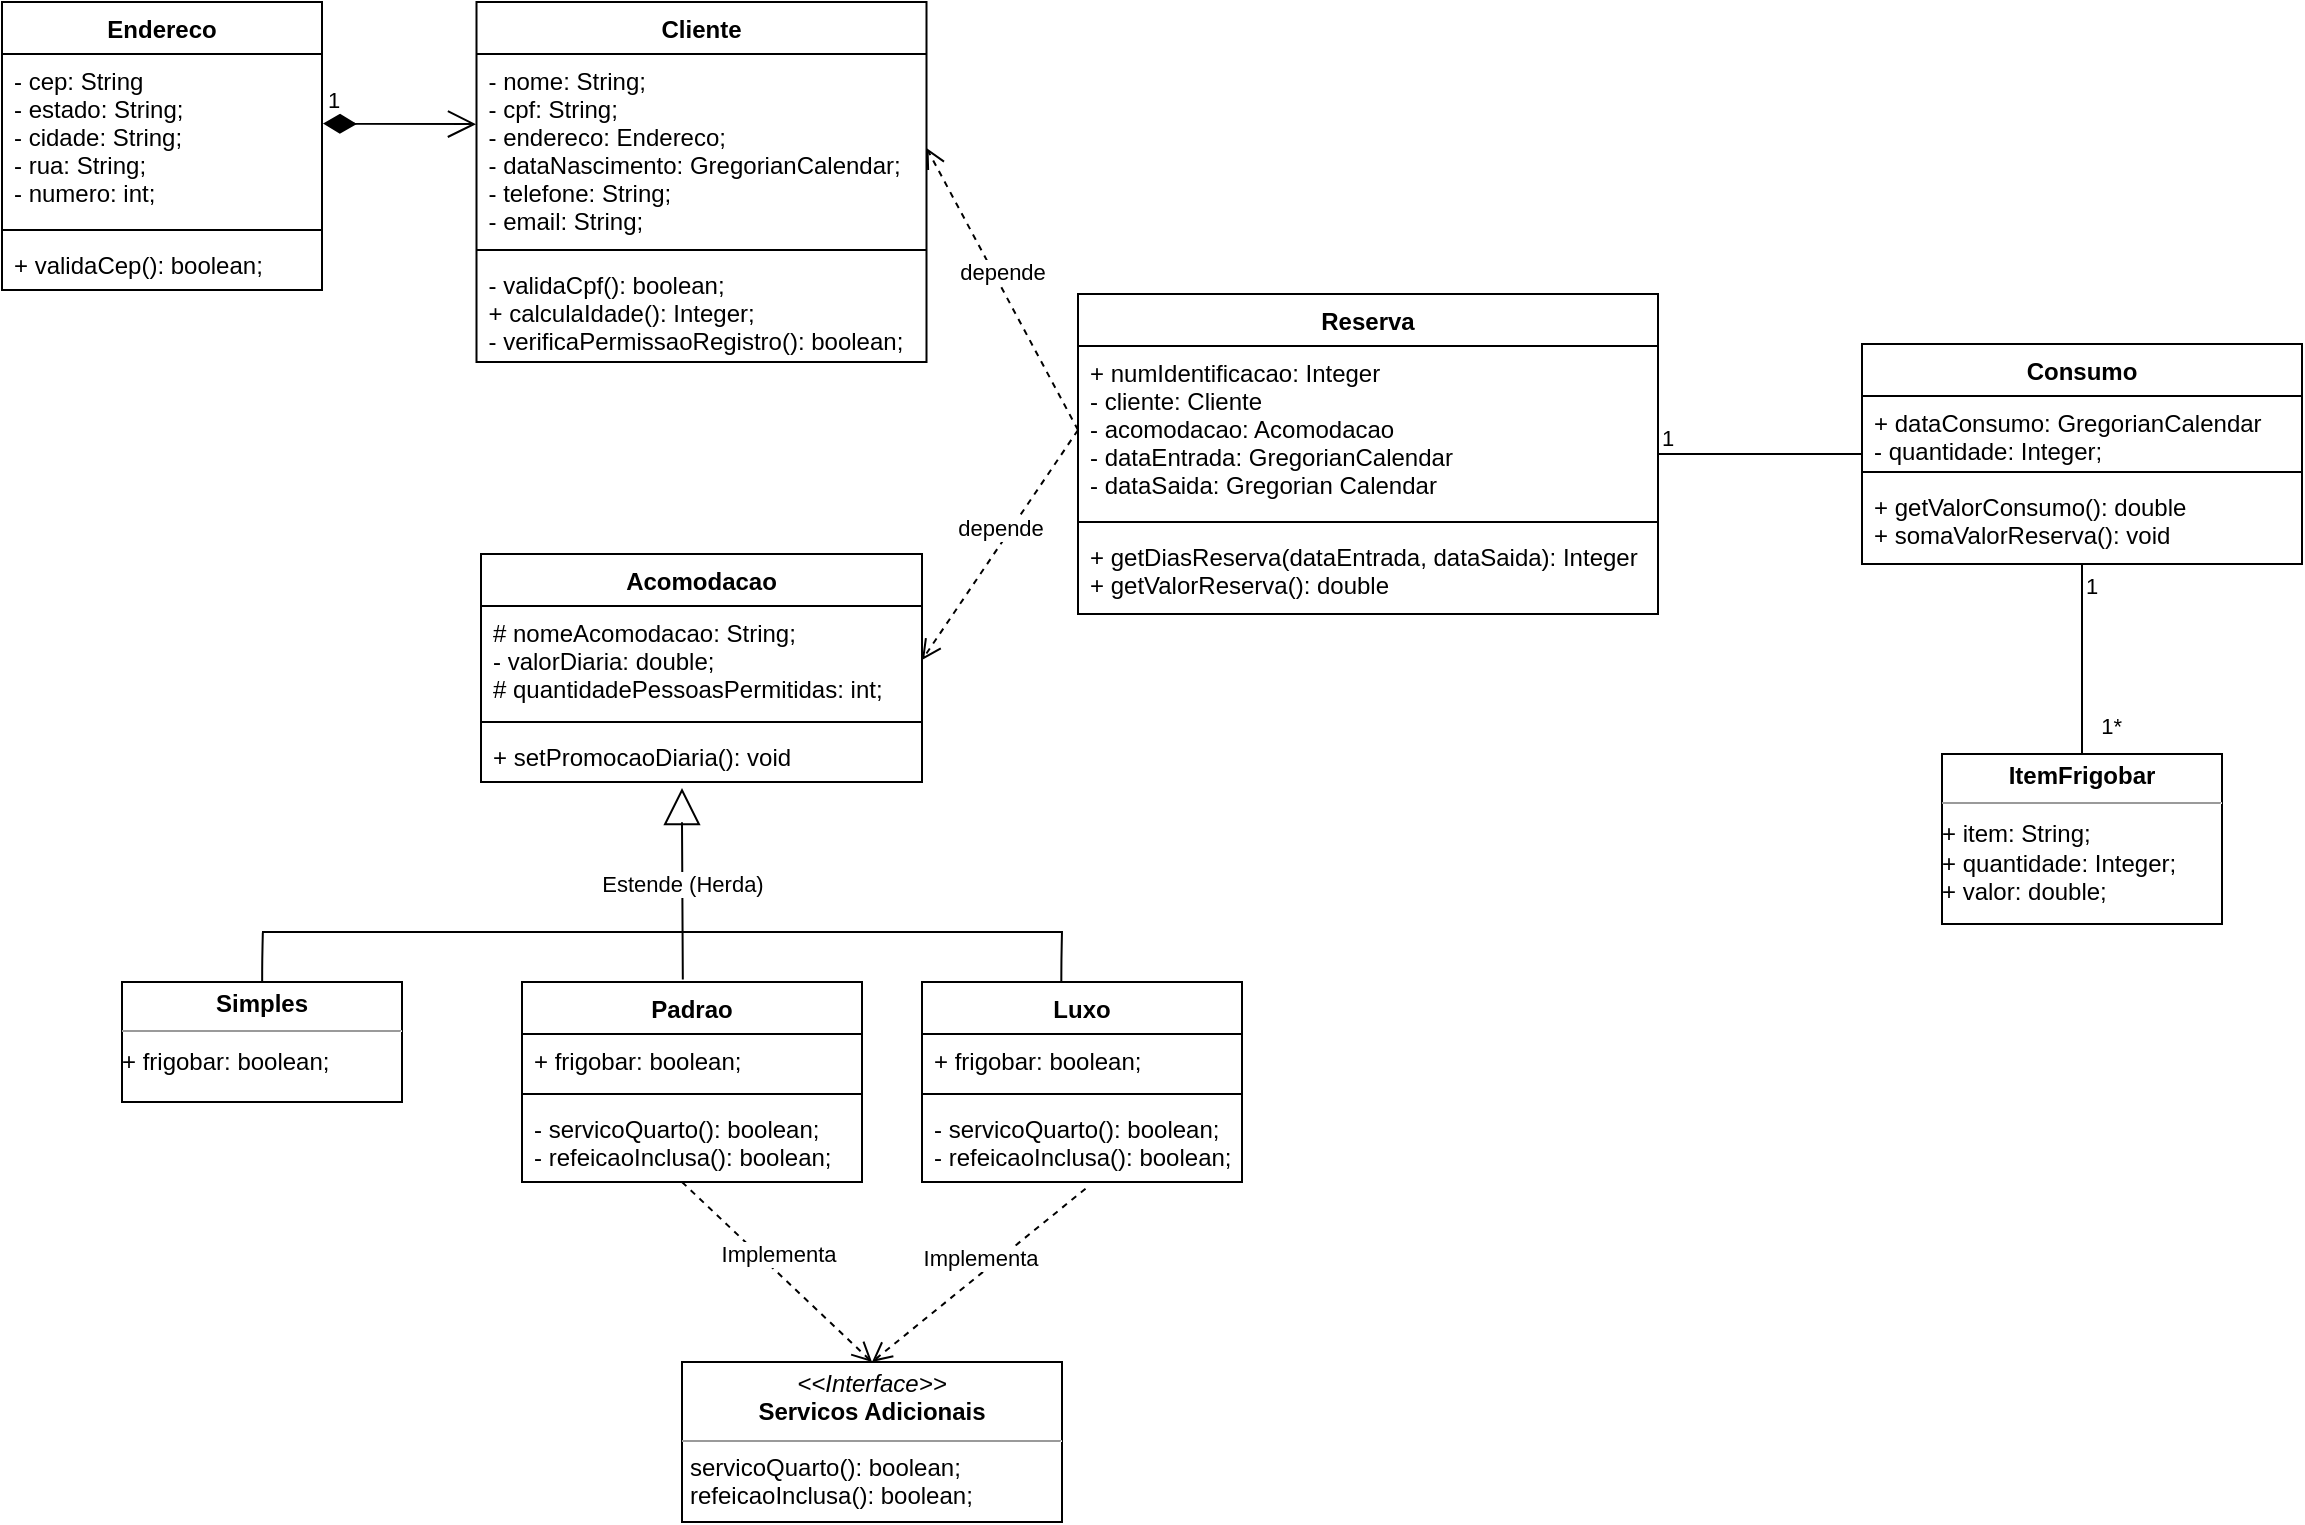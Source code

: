 <mxfile version="14.9.0" type="device"><diagram id="C5RBs43oDa-KdzZeNtuy" name="Page-1"><mxGraphModel dx="2782" dy="934" grid="1" gridSize="10" guides="1" tooltips="1" connect="1" arrows="1" fold="1" page="1" pageScale="1" pageWidth="827" pageHeight="1169" math="0" shadow="0"><root><mxCell id="WIyWlLk6GJQsqaUBKTNV-0"/><mxCell id="WIyWlLk6GJQsqaUBKTNV-1" parent="WIyWlLk6GJQsqaUBKTNV-0"/><mxCell id="bX8T4ffc-iS-mrklwdhW-0" value="Cliente&#10;" style="swimlane;fontStyle=1;align=center;verticalAlign=top;childLayout=stackLayout;horizontal=1;startSize=26;horizontalStack=0;resizeParent=1;resizeParentMax=0;resizeLast=0;collapsible=1;marginBottom=0;" vertex="1" parent="WIyWlLk6GJQsqaUBKTNV-1"><mxGeometry x="-92.75" y="120" width="225" height="180" as="geometry"/></mxCell><mxCell id="bX8T4ffc-iS-mrklwdhW-1" value="- nome: String;&#10;- cpf: String;&#10;- endereco: Endereco;&#10;- dataNascimento: GregorianCalendar;&#10;- telefone: String;&#10;- email: String;" style="text;strokeColor=none;fillColor=none;align=left;verticalAlign=top;spacingLeft=4;spacingRight=4;overflow=hidden;rotatable=0;points=[[0,0.5],[1,0.5]];portConstraint=eastwest;" vertex="1" parent="bX8T4ffc-iS-mrklwdhW-0"><mxGeometry y="26" width="225" height="94" as="geometry"/></mxCell><mxCell id="bX8T4ffc-iS-mrklwdhW-2" value="" style="line;strokeWidth=1;fillColor=none;align=left;verticalAlign=middle;spacingTop=-1;spacingLeft=3;spacingRight=3;rotatable=0;labelPosition=right;points=[];portConstraint=eastwest;" vertex="1" parent="bX8T4ffc-iS-mrklwdhW-0"><mxGeometry y="120" width="225" height="8" as="geometry"/></mxCell><mxCell id="bX8T4ffc-iS-mrklwdhW-3" value="- validaCpf(): boolean;&#10;+ calculaIdade(): Integer;&#10;- verificaPermissaoRegistro(): boolean;" style="text;strokeColor=none;fillColor=none;align=left;verticalAlign=top;spacingLeft=4;spacingRight=4;overflow=hidden;rotatable=0;points=[[0,0.5],[1,0.5]];portConstraint=eastwest;" vertex="1" parent="bX8T4ffc-iS-mrklwdhW-0"><mxGeometry y="128" width="225" height="52" as="geometry"/></mxCell><mxCell id="bX8T4ffc-iS-mrklwdhW-4" value="Luxo" style="swimlane;fontStyle=1;align=center;verticalAlign=top;childLayout=stackLayout;horizontal=1;startSize=26;horizontalStack=0;resizeParent=1;resizeParentMax=0;resizeLast=0;collapsible=1;marginBottom=0;" vertex="1" parent="WIyWlLk6GJQsqaUBKTNV-1"><mxGeometry x="130" y="610" width="160" height="100" as="geometry"/></mxCell><mxCell id="bX8T4ffc-iS-mrklwdhW-5" value="+ frigobar: boolean;" style="text;strokeColor=none;fillColor=none;align=left;verticalAlign=top;spacingLeft=4;spacingRight=4;overflow=hidden;rotatable=0;points=[[0,0.5],[1,0.5]];portConstraint=eastwest;" vertex="1" parent="bX8T4ffc-iS-mrklwdhW-4"><mxGeometry y="26" width="160" height="26" as="geometry"/></mxCell><mxCell id="bX8T4ffc-iS-mrklwdhW-6" value="" style="line;strokeWidth=1;fillColor=none;align=left;verticalAlign=middle;spacingTop=-1;spacingLeft=3;spacingRight=3;rotatable=0;labelPosition=right;points=[];portConstraint=eastwest;" vertex="1" parent="bX8T4ffc-iS-mrklwdhW-4"><mxGeometry y="52" width="160" height="8" as="geometry"/></mxCell><mxCell id="bX8T4ffc-iS-mrklwdhW-7" value="- servicoQuarto(): boolean;&#10;- refeicaoInclusa(): boolean;" style="text;strokeColor=none;fillColor=none;align=left;verticalAlign=top;spacingLeft=4;spacingRight=4;overflow=hidden;rotatable=0;points=[[0,0.5],[1,0.5]];portConstraint=eastwest;" vertex="1" parent="bX8T4ffc-iS-mrklwdhW-4"><mxGeometry y="60" width="160" height="40" as="geometry"/></mxCell><mxCell id="bX8T4ffc-iS-mrklwdhW-8" value="Endereco&#10;" style="swimlane;fontStyle=1;align=center;verticalAlign=top;childLayout=stackLayout;horizontal=1;startSize=26;horizontalStack=0;resizeParent=1;resizeParentMax=0;resizeLast=0;collapsible=1;marginBottom=0;" vertex="1" parent="WIyWlLk6GJQsqaUBKTNV-1"><mxGeometry x="-330" y="120" width="160" height="144" as="geometry"/></mxCell><mxCell id="bX8T4ffc-iS-mrklwdhW-9" value="- cep: String&#10;- estado: String;&#10;- cidade: String;&#10;- rua: String;&#10;- numero: int;" style="text;strokeColor=none;fillColor=none;align=left;verticalAlign=top;spacingLeft=4;spacingRight=4;overflow=hidden;rotatable=0;points=[[0,0.5],[1,0.5]];portConstraint=eastwest;" vertex="1" parent="bX8T4ffc-iS-mrklwdhW-8"><mxGeometry y="26" width="160" height="84" as="geometry"/></mxCell><mxCell id="bX8T4ffc-iS-mrklwdhW-10" value="" style="line;strokeWidth=1;fillColor=none;align=left;verticalAlign=middle;spacingTop=-1;spacingLeft=3;spacingRight=3;rotatable=0;labelPosition=right;points=[];portConstraint=eastwest;" vertex="1" parent="bX8T4ffc-iS-mrklwdhW-8"><mxGeometry y="110" width="160" height="8" as="geometry"/></mxCell><mxCell id="bX8T4ffc-iS-mrklwdhW-11" value="+ validaCep(): boolean;" style="text;strokeColor=none;fillColor=none;align=left;verticalAlign=top;spacingLeft=4;spacingRight=4;overflow=hidden;rotatable=0;points=[[0,0.5],[1,0.5]];portConstraint=eastwest;" vertex="1" parent="bX8T4ffc-iS-mrklwdhW-8"><mxGeometry y="118" width="160" height="26" as="geometry"/></mxCell><mxCell id="bX8T4ffc-iS-mrklwdhW-12" value="Acomodacao" style="swimlane;fontStyle=1;align=center;verticalAlign=top;childLayout=stackLayout;horizontal=1;startSize=26;horizontalStack=0;resizeParent=1;resizeParentMax=0;resizeLast=0;collapsible=1;marginBottom=0;" vertex="1" parent="WIyWlLk6GJQsqaUBKTNV-1"><mxGeometry x="-90.5" y="396" width="220.5" height="114" as="geometry"/></mxCell><mxCell id="bX8T4ffc-iS-mrklwdhW-13" value="# nomeAcomodacao: String;&#10;- valorDiaria: double;&#10;# quantidadePessoasPermitidas: int;" style="text;strokeColor=none;fillColor=none;align=left;verticalAlign=top;spacingLeft=4;spacingRight=4;overflow=hidden;rotatable=0;points=[[0,0.5],[1,0.5]];portConstraint=eastwest;" vertex="1" parent="bX8T4ffc-iS-mrklwdhW-12"><mxGeometry y="26" width="220.5" height="54" as="geometry"/></mxCell><mxCell id="bX8T4ffc-iS-mrklwdhW-14" value="" style="line;strokeWidth=1;fillColor=none;align=left;verticalAlign=middle;spacingTop=-1;spacingLeft=3;spacingRight=3;rotatable=0;labelPosition=right;points=[];portConstraint=eastwest;" vertex="1" parent="bX8T4ffc-iS-mrklwdhW-12"><mxGeometry y="80" width="220.5" height="8" as="geometry"/></mxCell><mxCell id="bX8T4ffc-iS-mrklwdhW-15" value="+ setPromocaoDiaria(): void" style="text;strokeColor=none;fillColor=none;align=left;verticalAlign=top;spacingLeft=4;spacingRight=4;overflow=hidden;rotatable=0;points=[[0,0.5],[1,0.5]];portConstraint=eastwest;" vertex="1" parent="bX8T4ffc-iS-mrklwdhW-12"><mxGeometry y="88" width="220.5" height="26" as="geometry"/></mxCell><mxCell id="bX8T4ffc-iS-mrklwdhW-16" value="Padrao&#10;" style="swimlane;fontStyle=1;align=center;verticalAlign=top;childLayout=stackLayout;horizontal=1;startSize=26;horizontalStack=0;resizeParent=1;resizeParentMax=0;resizeLast=0;collapsible=1;marginBottom=0;" vertex="1" parent="WIyWlLk6GJQsqaUBKTNV-1"><mxGeometry x="-70" y="610" width="170" height="100" as="geometry"/></mxCell><mxCell id="bX8T4ffc-iS-mrklwdhW-17" value="+ frigobar: boolean;" style="text;strokeColor=none;fillColor=none;align=left;verticalAlign=top;spacingLeft=4;spacingRight=4;overflow=hidden;rotatable=0;points=[[0,0.5],[1,0.5]];portConstraint=eastwest;" vertex="1" parent="bX8T4ffc-iS-mrklwdhW-16"><mxGeometry y="26" width="170" height="26" as="geometry"/></mxCell><mxCell id="bX8T4ffc-iS-mrklwdhW-18" value="" style="line;strokeWidth=1;fillColor=none;align=left;verticalAlign=middle;spacingTop=-1;spacingLeft=3;spacingRight=3;rotatable=0;labelPosition=right;points=[];portConstraint=eastwest;" vertex="1" parent="bX8T4ffc-iS-mrklwdhW-16"><mxGeometry y="52" width="170" height="8" as="geometry"/></mxCell><mxCell id="bX8T4ffc-iS-mrklwdhW-19" value="- servicoQuarto(): boolean;&#10;- refeicaoInclusa(): boolean;" style="text;strokeColor=none;fillColor=none;align=left;verticalAlign=top;spacingLeft=4;spacingRight=4;overflow=hidden;rotatable=0;points=[[0,0.5],[1,0.5]];portConstraint=eastwest;" vertex="1" parent="bX8T4ffc-iS-mrklwdhW-16"><mxGeometry y="60" width="170" height="40" as="geometry"/></mxCell><mxCell id="bX8T4ffc-iS-mrklwdhW-25" value="Reserva" style="swimlane;fontStyle=1;align=center;verticalAlign=top;childLayout=stackLayout;horizontal=1;startSize=26;horizontalStack=0;resizeParent=1;resizeParentMax=0;resizeLast=0;collapsible=1;marginBottom=0;" vertex="1" parent="WIyWlLk6GJQsqaUBKTNV-1"><mxGeometry x="208" y="266" width="290" height="160" as="geometry"/></mxCell><mxCell id="bX8T4ffc-iS-mrklwdhW-26" value="+ numIdentificacao: Integer&#10;- cliente: Cliente&#10;- acomodacao: Acomodacao&#10;- dataEntrada: GregorianCalendar&#10;- dataSaida: Gregorian Calendar" style="text;strokeColor=none;fillColor=none;align=left;verticalAlign=top;spacingLeft=4;spacingRight=4;overflow=hidden;rotatable=0;points=[[0,0.5],[1,0.5]];portConstraint=eastwest;" vertex="1" parent="bX8T4ffc-iS-mrklwdhW-25"><mxGeometry y="26" width="290" height="84" as="geometry"/></mxCell><mxCell id="bX8T4ffc-iS-mrklwdhW-27" value="" style="line;strokeWidth=1;fillColor=none;align=left;verticalAlign=middle;spacingTop=-1;spacingLeft=3;spacingRight=3;rotatable=0;labelPosition=right;points=[];portConstraint=eastwest;" vertex="1" parent="bX8T4ffc-iS-mrklwdhW-25"><mxGeometry y="110" width="290" height="8" as="geometry"/></mxCell><mxCell id="bX8T4ffc-iS-mrklwdhW-28" value="+ getDiasReserva(dataEntrada, dataSaida): Integer&#10;+ getValorReserva(): double" style="text;strokeColor=none;fillColor=none;align=left;verticalAlign=top;spacingLeft=4;spacingRight=4;overflow=hidden;rotatable=0;points=[[0,0.5],[1,0.5]];portConstraint=eastwest;" vertex="1" parent="bX8T4ffc-iS-mrklwdhW-25"><mxGeometry y="118" width="290" height="42" as="geometry"/></mxCell><mxCell id="bX8T4ffc-iS-mrklwdhW-33" value="Consumo&#10;" style="swimlane;fontStyle=1;align=center;verticalAlign=top;childLayout=stackLayout;horizontal=1;startSize=26;horizontalStack=0;resizeParent=1;resizeParentMax=0;resizeLast=0;collapsible=1;marginBottom=0;" vertex="1" parent="WIyWlLk6GJQsqaUBKTNV-1"><mxGeometry x="600" y="291" width="220" height="110" as="geometry"/></mxCell><mxCell id="bX8T4ffc-iS-mrklwdhW-34" value="+ dataConsumo: GregorianCalendar&#10;- quantidade: Integer;" style="text;strokeColor=none;fillColor=none;align=left;verticalAlign=top;spacingLeft=4;spacingRight=4;overflow=hidden;rotatable=0;points=[[0,0.5],[1,0.5]];portConstraint=eastwest;" vertex="1" parent="bX8T4ffc-iS-mrklwdhW-33"><mxGeometry y="26" width="220" height="34" as="geometry"/></mxCell><mxCell id="bX8T4ffc-iS-mrklwdhW-35" value="" style="line;strokeWidth=1;fillColor=none;align=left;verticalAlign=middle;spacingTop=-1;spacingLeft=3;spacingRight=3;rotatable=0;labelPosition=right;points=[];portConstraint=eastwest;" vertex="1" parent="bX8T4ffc-iS-mrklwdhW-33"><mxGeometry y="60" width="220" height="8" as="geometry"/></mxCell><mxCell id="bX8T4ffc-iS-mrklwdhW-36" value="+ getValorConsumo(): double&#10;+ somaValorReserva(): void" style="text;strokeColor=none;fillColor=none;align=left;verticalAlign=top;spacingLeft=4;spacingRight=4;overflow=hidden;rotatable=0;points=[[0,0.5],[1,0.5]];portConstraint=eastwest;" vertex="1" parent="bX8T4ffc-iS-mrklwdhW-33"><mxGeometry y="68" width="220" height="42" as="geometry"/></mxCell><mxCell id="bX8T4ffc-iS-mrklwdhW-37" value="&lt;p style=&quot;margin: 0px ; margin-top: 4px ; text-align: center&quot;&gt;&lt;i&gt;&amp;lt;&amp;lt;Interface&amp;gt;&amp;gt;&lt;/i&gt;&lt;br&gt;&lt;b&gt;Servicos Adicionais&lt;/b&gt;&lt;/p&gt;&lt;hr size=&quot;1&quot;&gt;&lt;p style=&quot;margin: 0px ; margin-left: 4px&quot;&gt;servicoQuarto(): boolean;&lt;br style=&quot;padding: 0px ; margin: 0px&quot;&gt;refeicaoInclusa(): boolean;&lt;br&gt;&lt;/p&gt;" style="verticalAlign=top;align=left;overflow=fill;fontSize=12;fontFamily=Helvetica;html=1;" vertex="1" parent="WIyWlLk6GJQsqaUBKTNV-1"><mxGeometry x="10" y="800" width="190" height="80" as="geometry"/></mxCell><mxCell id="bX8T4ffc-iS-mrklwdhW-45" value="1" style="endArrow=open;html=1;endSize=12;startArrow=diamondThin;startSize=14;startFill=1;edgeStyle=orthogonalEdgeStyle;align=left;verticalAlign=bottom;fillColor=#FFFFFF;entryX=-0.001;entryY=0.373;entryDx=0;entryDy=0;entryPerimeter=0;exitX=1.003;exitY=0.414;exitDx=0;exitDy=0;exitPerimeter=0;" edge="1" parent="WIyWlLk6GJQsqaUBKTNV-1" source="bX8T4ffc-iS-mrklwdhW-9" target="bX8T4ffc-iS-mrklwdhW-1"><mxGeometry x="-1" y="3" relative="1" as="geometry"><mxPoint x="-167" y="181" as="sourcePoint"/><mxPoint x="420" y="460" as="targetPoint"/><Array as="points"><mxPoint x="-167" y="181"/></Array></mxGeometry></mxCell><mxCell id="bX8T4ffc-iS-mrklwdhW-46" value="depende" style="html=1;verticalAlign=bottom;endArrow=open;dashed=1;endSize=8;fillColor=#FFFFFF;exitX=0;exitY=0.5;exitDx=0;exitDy=0;entryX=1;entryY=0.5;entryDx=0;entryDy=0;" edge="1" parent="WIyWlLk6GJQsqaUBKTNV-1" source="bX8T4ffc-iS-mrklwdhW-26" target="bX8T4ffc-iS-mrklwdhW-1"><mxGeometry relative="1" as="geometry"><mxPoint x="212.25" y="220" as="sourcePoint"/><mxPoint x="132.25" y="220" as="targetPoint"/></mxGeometry></mxCell><mxCell id="bX8T4ffc-iS-mrklwdhW-47" value="depende" style="html=1;verticalAlign=bottom;endArrow=open;dashed=1;endSize=8;fillColor=#FFFFFF;exitX=0;exitY=0.5;exitDx=0;exitDy=0;entryX=1;entryY=0.5;entryDx=0;entryDy=0;" edge="1" parent="WIyWlLk6GJQsqaUBKTNV-1" source="bX8T4ffc-iS-mrklwdhW-26" target="bX8T4ffc-iS-mrklwdhW-13"><mxGeometry relative="1" as="geometry"><mxPoint x="218" y="344" as="sourcePoint"/><mxPoint x="142.25" y="203" as="targetPoint"/></mxGeometry></mxCell><mxCell id="bX8T4ffc-iS-mrklwdhW-49" value="Estende (Herda)" style="endArrow=block;endSize=16;endFill=0;html=1;fillColor=#FFFFFF;exitX=0.473;exitY=-0.013;exitDx=0;exitDy=0;exitPerimeter=0;" edge="1" parent="WIyWlLk6GJQsqaUBKTNV-1" source="bX8T4ffc-iS-mrklwdhW-16"><mxGeometry width="160" relative="1" as="geometry"><mxPoint x="130" y="490" as="sourcePoint"/><mxPoint x="10" y="513" as="targetPoint"/><Array as="points"><mxPoint x="10" y="530"/><mxPoint x="10" y="513"/></Array></mxGeometry></mxCell><mxCell id="bX8T4ffc-iS-mrklwdhW-58" value="" style="endArrow=none;html=1;edgeStyle=orthogonalEdgeStyle;fillColor=#FFFFFF;entryX=0;entryY=0.5;entryDx=0;entryDy=0;exitX=1;exitY=0.5;exitDx=0;exitDy=0;" edge="1" parent="WIyWlLk6GJQsqaUBKTNV-1" source="bX8T4ffc-iS-mrklwdhW-25" target="bX8T4ffc-iS-mrklwdhW-33"><mxGeometry relative="1" as="geometry"><mxPoint x="500" y="346" as="sourcePoint"/><mxPoint x="590" y="345.58" as="targetPoint"/></mxGeometry></mxCell><mxCell id="bX8T4ffc-iS-mrklwdhW-59" value="1" style="edgeLabel;resizable=0;html=1;align=left;verticalAlign=bottom;" connectable="0" vertex="1" parent="bX8T4ffc-iS-mrklwdhW-58"><mxGeometry x="-1" relative="1" as="geometry"/></mxCell><mxCell id="bX8T4ffc-iS-mrklwdhW-60" value="1*" style="edgeLabel;resizable=0;html=1;align=right;verticalAlign=bottom;" connectable="0" vertex="1" parent="bX8T4ffc-iS-mrklwdhW-58"><mxGeometry x="1" relative="1" as="geometry"><mxPoint x="130" y="144" as="offset"/></mxGeometry></mxCell><mxCell id="bX8T4ffc-iS-mrklwdhW-61" value="" style="endArrow=none;html=1;edgeStyle=orthogonalEdgeStyle;fillColor=#FFFFFF;entryX=0.5;entryY=0;entryDx=0;entryDy=0;" edge="1" parent="WIyWlLk6GJQsqaUBKTNV-1" source="bX8T4ffc-iS-mrklwdhW-36"><mxGeometry relative="1" as="geometry"><mxPoint x="710" y="403" as="sourcePoint"/><mxPoint x="710" y="496" as="targetPoint"/><Array as="points"><mxPoint x="710" y="420"/><mxPoint x="710" y="420"/></Array></mxGeometry></mxCell><mxCell id="bX8T4ffc-iS-mrklwdhW-64" value="" style="line;strokeWidth=1;fillColor=none;align=left;verticalAlign=middle;spacingTop=-1;spacingLeft=3;spacingRight=3;rotatable=0;labelPosition=right;points=[];portConstraint=eastwest;" vertex="1" parent="WIyWlLk6GJQsqaUBKTNV-1"><mxGeometry x="-200" y="581" width="210" height="8" as="geometry"/></mxCell><mxCell id="bX8T4ffc-iS-mrklwdhW-65" value="" style="line;strokeWidth=1;fillColor=none;align=left;verticalAlign=middle;spacingTop=-1;spacingLeft=3;spacingRight=3;rotatable=0;labelPosition=right;points=[];portConstraint=eastwest;" vertex="1" parent="WIyWlLk6GJQsqaUBKTNV-1"><mxGeometry x="10" y="581" width="190" height="8" as="geometry"/></mxCell><mxCell id="bX8T4ffc-iS-mrklwdhW-66" value="" style="endArrow=none;html=1;edgeStyle=orthogonalEdgeStyle;fillColor=#FFFFFF;exitX=0.438;exitY=0;exitDx=0;exitDy=0;exitPerimeter=0;entryX=0.002;entryY=0.527;entryDx=0;entryDy=0;entryPerimeter=0;" edge="1" parent="WIyWlLk6GJQsqaUBKTNV-1" target="bX8T4ffc-iS-mrklwdhW-64"><mxGeometry relative="1" as="geometry"><mxPoint x="-199.92" y="610" as="sourcePoint"/><mxPoint x="-200" y="590" as="targetPoint"/><Array as="points"><mxPoint x="-200" y="599"/><mxPoint x="-200" y="585"/></Array></mxGeometry></mxCell><mxCell id="bX8T4ffc-iS-mrklwdhW-69" value="" style="endArrow=none;html=1;edgeStyle=orthogonalEdgeStyle;fillColor=#FFFFFF;exitX=0.438;exitY=0;exitDx=0;exitDy=0;exitPerimeter=0;entryX=1;entryY=0.435;entryDx=0;entryDy=0;entryPerimeter=0;" edge="1" parent="WIyWlLk6GJQsqaUBKTNV-1" target="bX8T4ffc-iS-mrklwdhW-65"><mxGeometry relative="1" as="geometry"><mxPoint x="199.66" y="610" as="sourcePoint"/><mxPoint x="200.0" y="585.216" as="targetPoint"/><Array as="points"><mxPoint x="200" y="599"/><mxPoint x="200" y="599"/></Array></mxGeometry></mxCell><mxCell id="bX8T4ffc-iS-mrklwdhW-70" value="1" style="edgeLabel;resizable=0;html=1;align=left;verticalAlign=bottom;" connectable="0" vertex="1" parent="WIyWlLk6GJQsqaUBKTNV-1"><mxGeometry x="710" y="420" as="geometry"/></mxCell><mxCell id="bX8T4ffc-iS-mrklwdhW-71" value="&lt;p style=&quot;margin: 0px ; margin-top: 4px ; text-align: center&quot;&gt;&lt;span style=&quot;font-weight: 700&quot;&gt;ItemFrigobar&lt;/span&gt;&lt;br&gt;&lt;/p&gt;&lt;hr size=&quot;1&quot;&gt;&lt;div style=&quot;height: 2px&quot;&gt;&lt;/div&gt;&lt;div style=&quot;height: 2px&quot;&gt;+ item: String;&lt;br style=&quot;padding: 0px ; margin: 0px&quot;&gt;+ quantidade: Integer;&lt;br style=&quot;padding: 0px ; margin: 0px&quot;&gt;+ valor: double;&lt;/div&gt;" style="verticalAlign=top;align=left;overflow=fill;fontSize=12;fontFamily=Helvetica;html=1;" vertex="1" parent="WIyWlLk6GJQsqaUBKTNV-1"><mxGeometry x="640" y="496" width="140" height="85" as="geometry"/></mxCell><mxCell id="bX8T4ffc-iS-mrklwdhW-74" value="Implementa" style="html=1;verticalAlign=bottom;endArrow=open;dashed=1;endSize=8;fillColor=#FFFFFF;exitX=0;exitY=0.5;exitDx=0;exitDy=0;entryX=0.5;entryY=0;entryDx=0;entryDy=0;" edge="1" parent="WIyWlLk6GJQsqaUBKTNV-1" target="bX8T4ffc-iS-mrklwdhW-37"><mxGeometry relative="1" as="geometry"><mxPoint x="10" y="710" as="sourcePoint"/><mxPoint x="-68.0" y="825" as="targetPoint"/></mxGeometry></mxCell><mxCell id="bX8T4ffc-iS-mrklwdhW-75" value="Implementa" style="html=1;verticalAlign=bottom;endArrow=open;dashed=1;endSize=8;fillColor=#FFFFFF;entryX=0.5;entryY=0;entryDx=0;entryDy=0;exitX=0.511;exitY=1.084;exitDx=0;exitDy=0;exitPerimeter=0;" edge="1" parent="WIyWlLk6GJQsqaUBKTNV-1" source="bX8T4ffc-iS-mrklwdhW-7" target="bX8T4ffc-iS-mrklwdhW-37"><mxGeometry relative="1" as="geometry"><mxPoint x="210" y="720" as="sourcePoint"/><mxPoint x="115" y="810.0" as="targetPoint"/></mxGeometry></mxCell><mxCell id="bX8T4ffc-iS-mrklwdhW-76" value="&lt;p style=&quot;margin: 0px ; margin-top: 4px ; text-align: center&quot;&gt;&lt;b&gt;Simples&lt;/b&gt;&lt;/p&gt;&lt;hr size=&quot;1&quot;&gt;&lt;div style=&quot;height: 2px&quot;&gt;&lt;/div&gt;&lt;div style=&quot;height: 2px&quot;&gt;+ frigobar: boolean;&lt;/div&gt;" style="verticalAlign=top;align=left;overflow=fill;fontSize=12;fontFamily=Helvetica;html=1;" vertex="1" parent="WIyWlLk6GJQsqaUBKTNV-1"><mxGeometry x="-270" y="610" width="140" height="60" as="geometry"/></mxCell></root></mxGraphModel></diagram></mxfile>